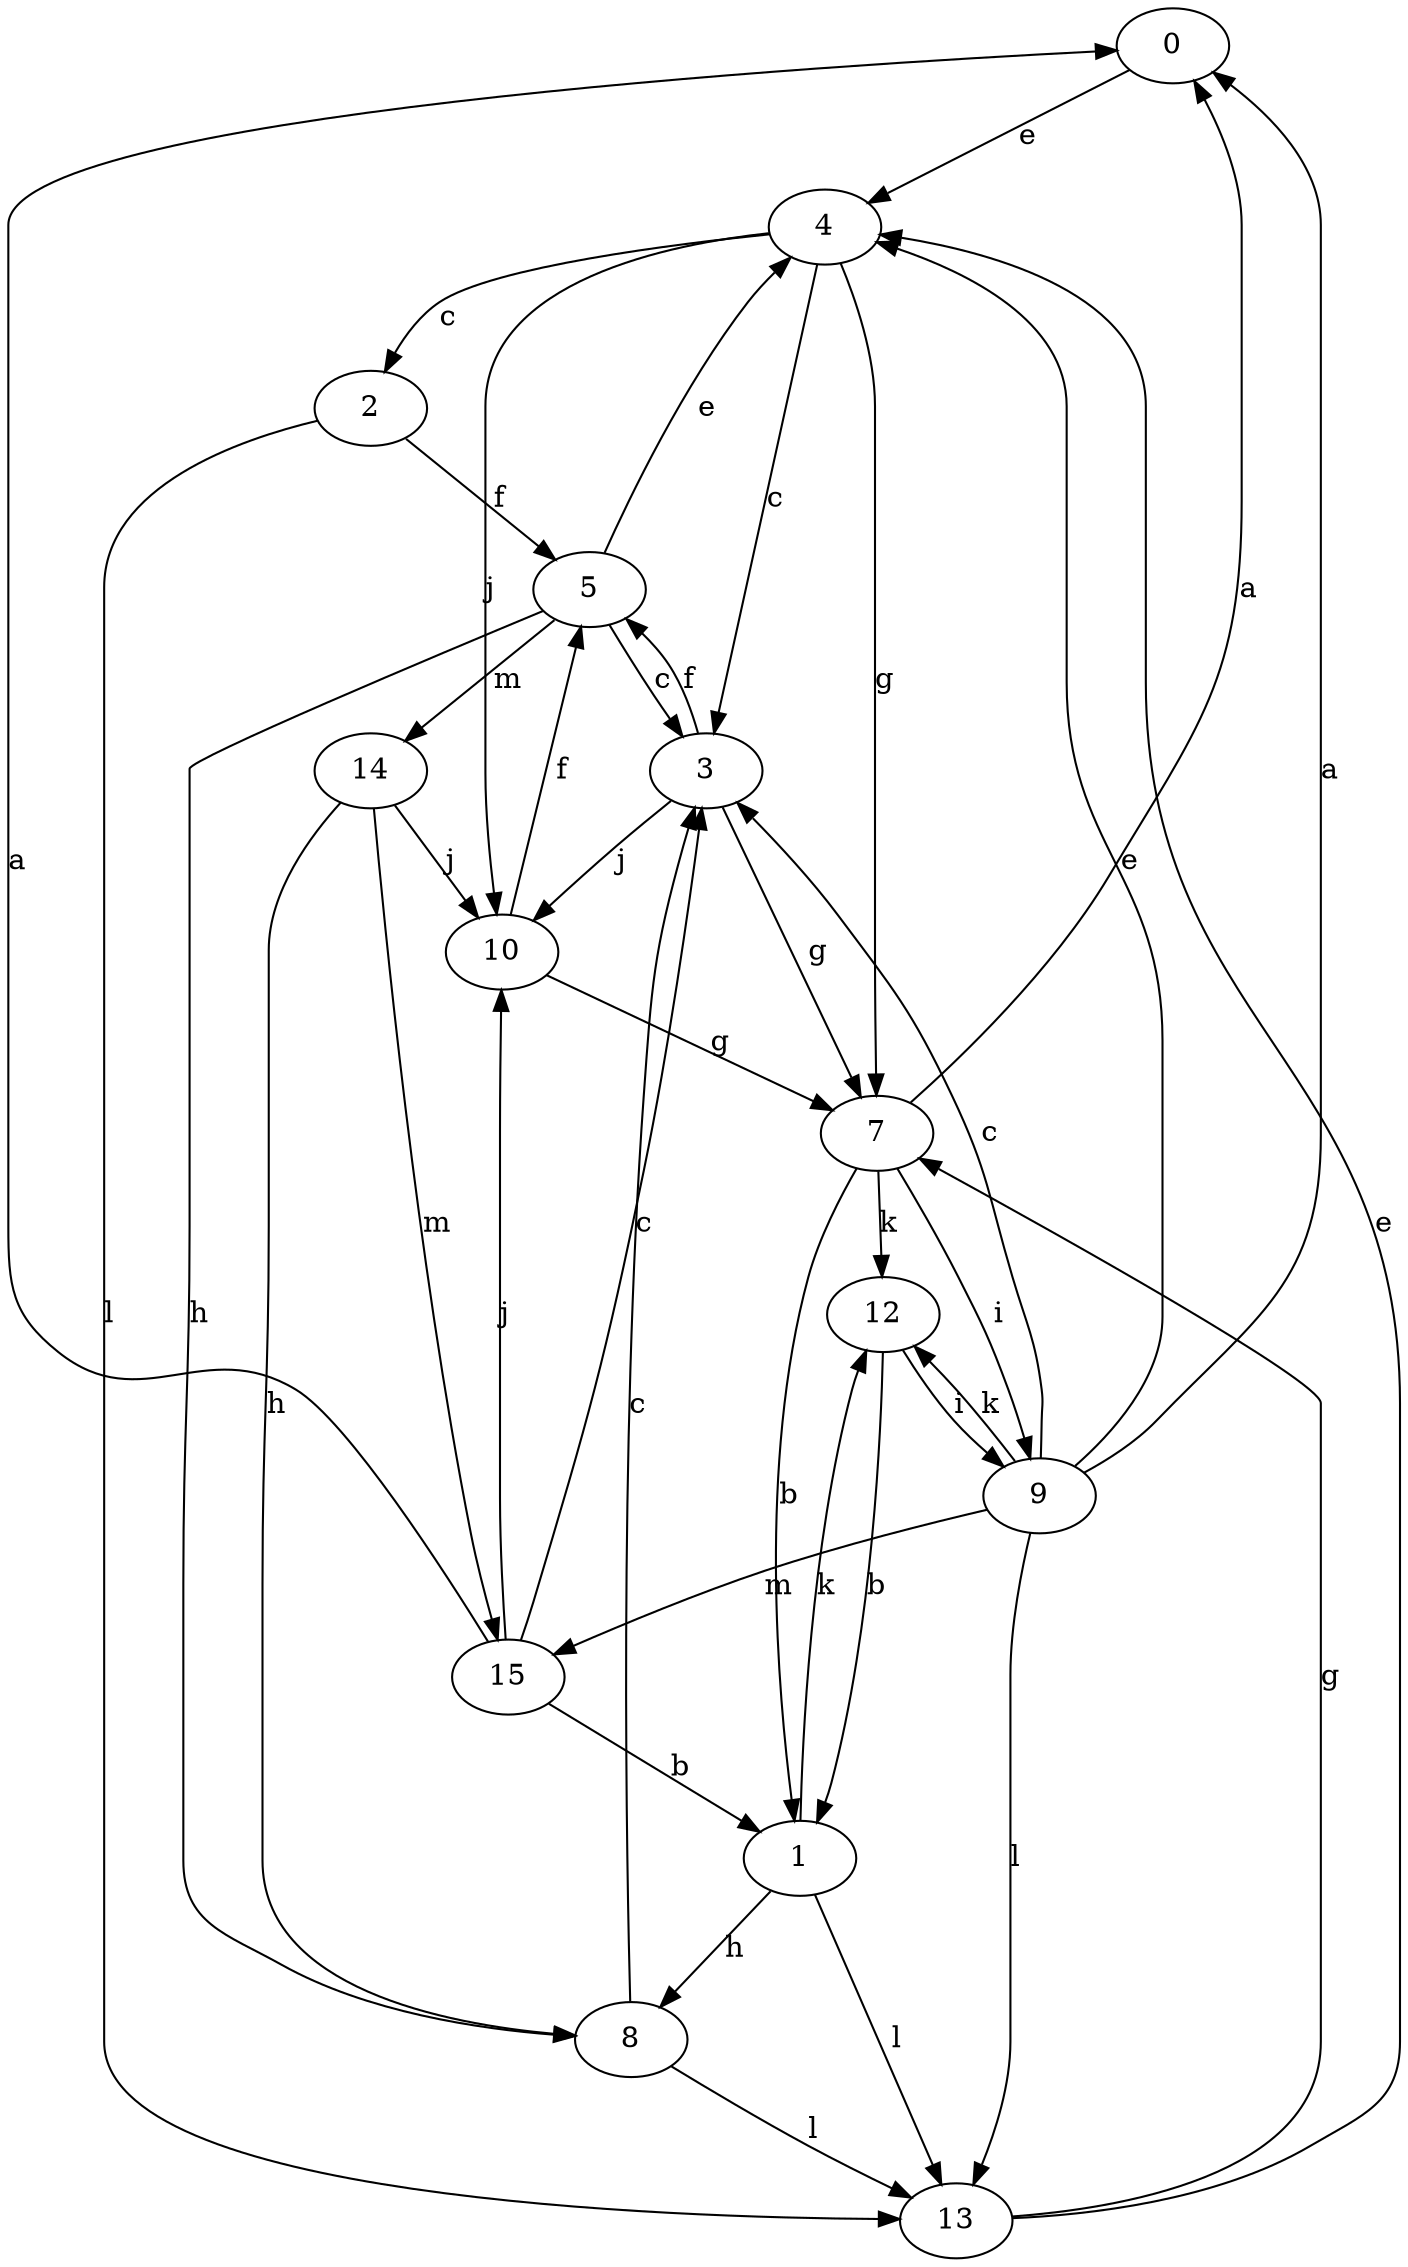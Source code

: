 strict digraph  {
0;
1;
2;
3;
4;
5;
7;
8;
9;
10;
12;
13;
14;
15;
0 -> 4  [label=e];
1 -> 8  [label=h];
1 -> 12  [label=k];
1 -> 13  [label=l];
2 -> 5  [label=f];
2 -> 13  [label=l];
3 -> 5  [label=f];
3 -> 7  [label=g];
3 -> 10  [label=j];
4 -> 2  [label=c];
4 -> 3  [label=c];
4 -> 7  [label=g];
4 -> 10  [label=j];
5 -> 3  [label=c];
5 -> 4  [label=e];
5 -> 8  [label=h];
5 -> 14  [label=m];
7 -> 0  [label=a];
7 -> 1  [label=b];
7 -> 9  [label=i];
7 -> 12  [label=k];
8 -> 3  [label=c];
8 -> 13  [label=l];
9 -> 0  [label=a];
9 -> 3  [label=c];
9 -> 4  [label=e];
9 -> 12  [label=k];
9 -> 13  [label=l];
9 -> 15  [label=m];
10 -> 5  [label=f];
10 -> 7  [label=g];
12 -> 1  [label=b];
12 -> 9  [label=i];
13 -> 4  [label=e];
13 -> 7  [label=g];
14 -> 8  [label=h];
14 -> 10  [label=j];
14 -> 15  [label=m];
15 -> 0  [label=a];
15 -> 1  [label=b];
15 -> 3  [label=c];
15 -> 10  [label=j];
}
